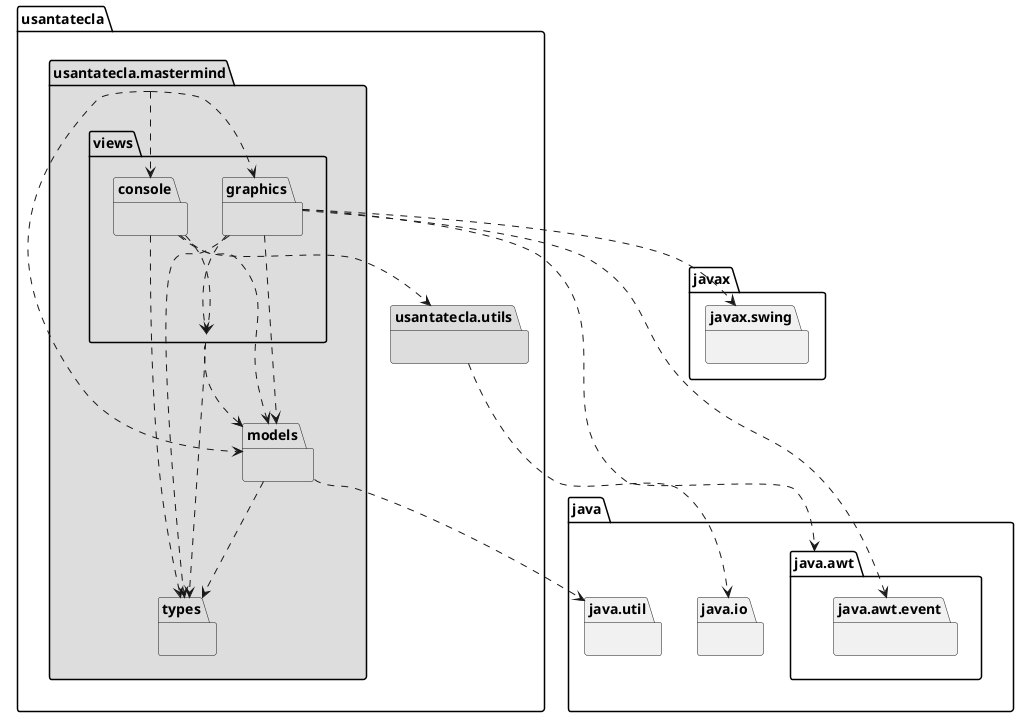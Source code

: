 @startuml arquitectura
package usantatecla.mastermind #DDDDDD { }
usantatecla.mastermind .down.> usantatecla.mastermind.views.console
usantatecla.mastermind .down.> usantatecla.mastermind.views.graphics
usantatecla.mastermind .down.> usantatecla.mastermind.models

package usantatecla.mastermind.views #DDDDDD { }
usantatecla.mastermind.views .down.> usantatecla.mastermind.models
usantatecla.mastermind.views .down.> usantatecla.mastermind.types

package usantatecla.mastermind.models #DDDDDD { }
usantatecla.mastermind.models .down.> usantatecla.mastermind.types
package usantatecla.mastermind.types #DDDDDD { }
package java.util{ }
usantatecla.mastermind.models .down.> java.util

package usantatecla.utils #DDDDDD { }
package java.io{ }
usantatecla.utils .down.> java.io

package usantatecla.mastermind.views.console #DDDDDD { }
usantatecla.mastermind.views.console .down.> usantatecla.mastermind.models
usantatecla.mastermind.views.console .down.> usantatecla.mastermind.types
usantatecla.mastermind.views.console .down.> usantatecla.utils
usantatecla.mastermind.views.console .down.> usantatecla.mastermind.views

package usantatecla.mastermind.views.graphics #DDDDDD { }
package java.awt{ }
package java.awt.event{ }
package javax.swing{ }
usantatecla.mastermind.views.graphics .down.> usantatecla.mastermind.views
usantatecla.mastermind.views.graphics .down.> usantatecla.mastermind.models
usantatecla.mastermind.views.graphics .down.> usantatecla.mastermind.types
usantatecla.mastermind.views.graphics .down.> java.awt
usantatecla.mastermind.views.graphics .down.> java.awt.event
usantatecla.mastermind.views.graphics .down.> javax.swing

@enduml
